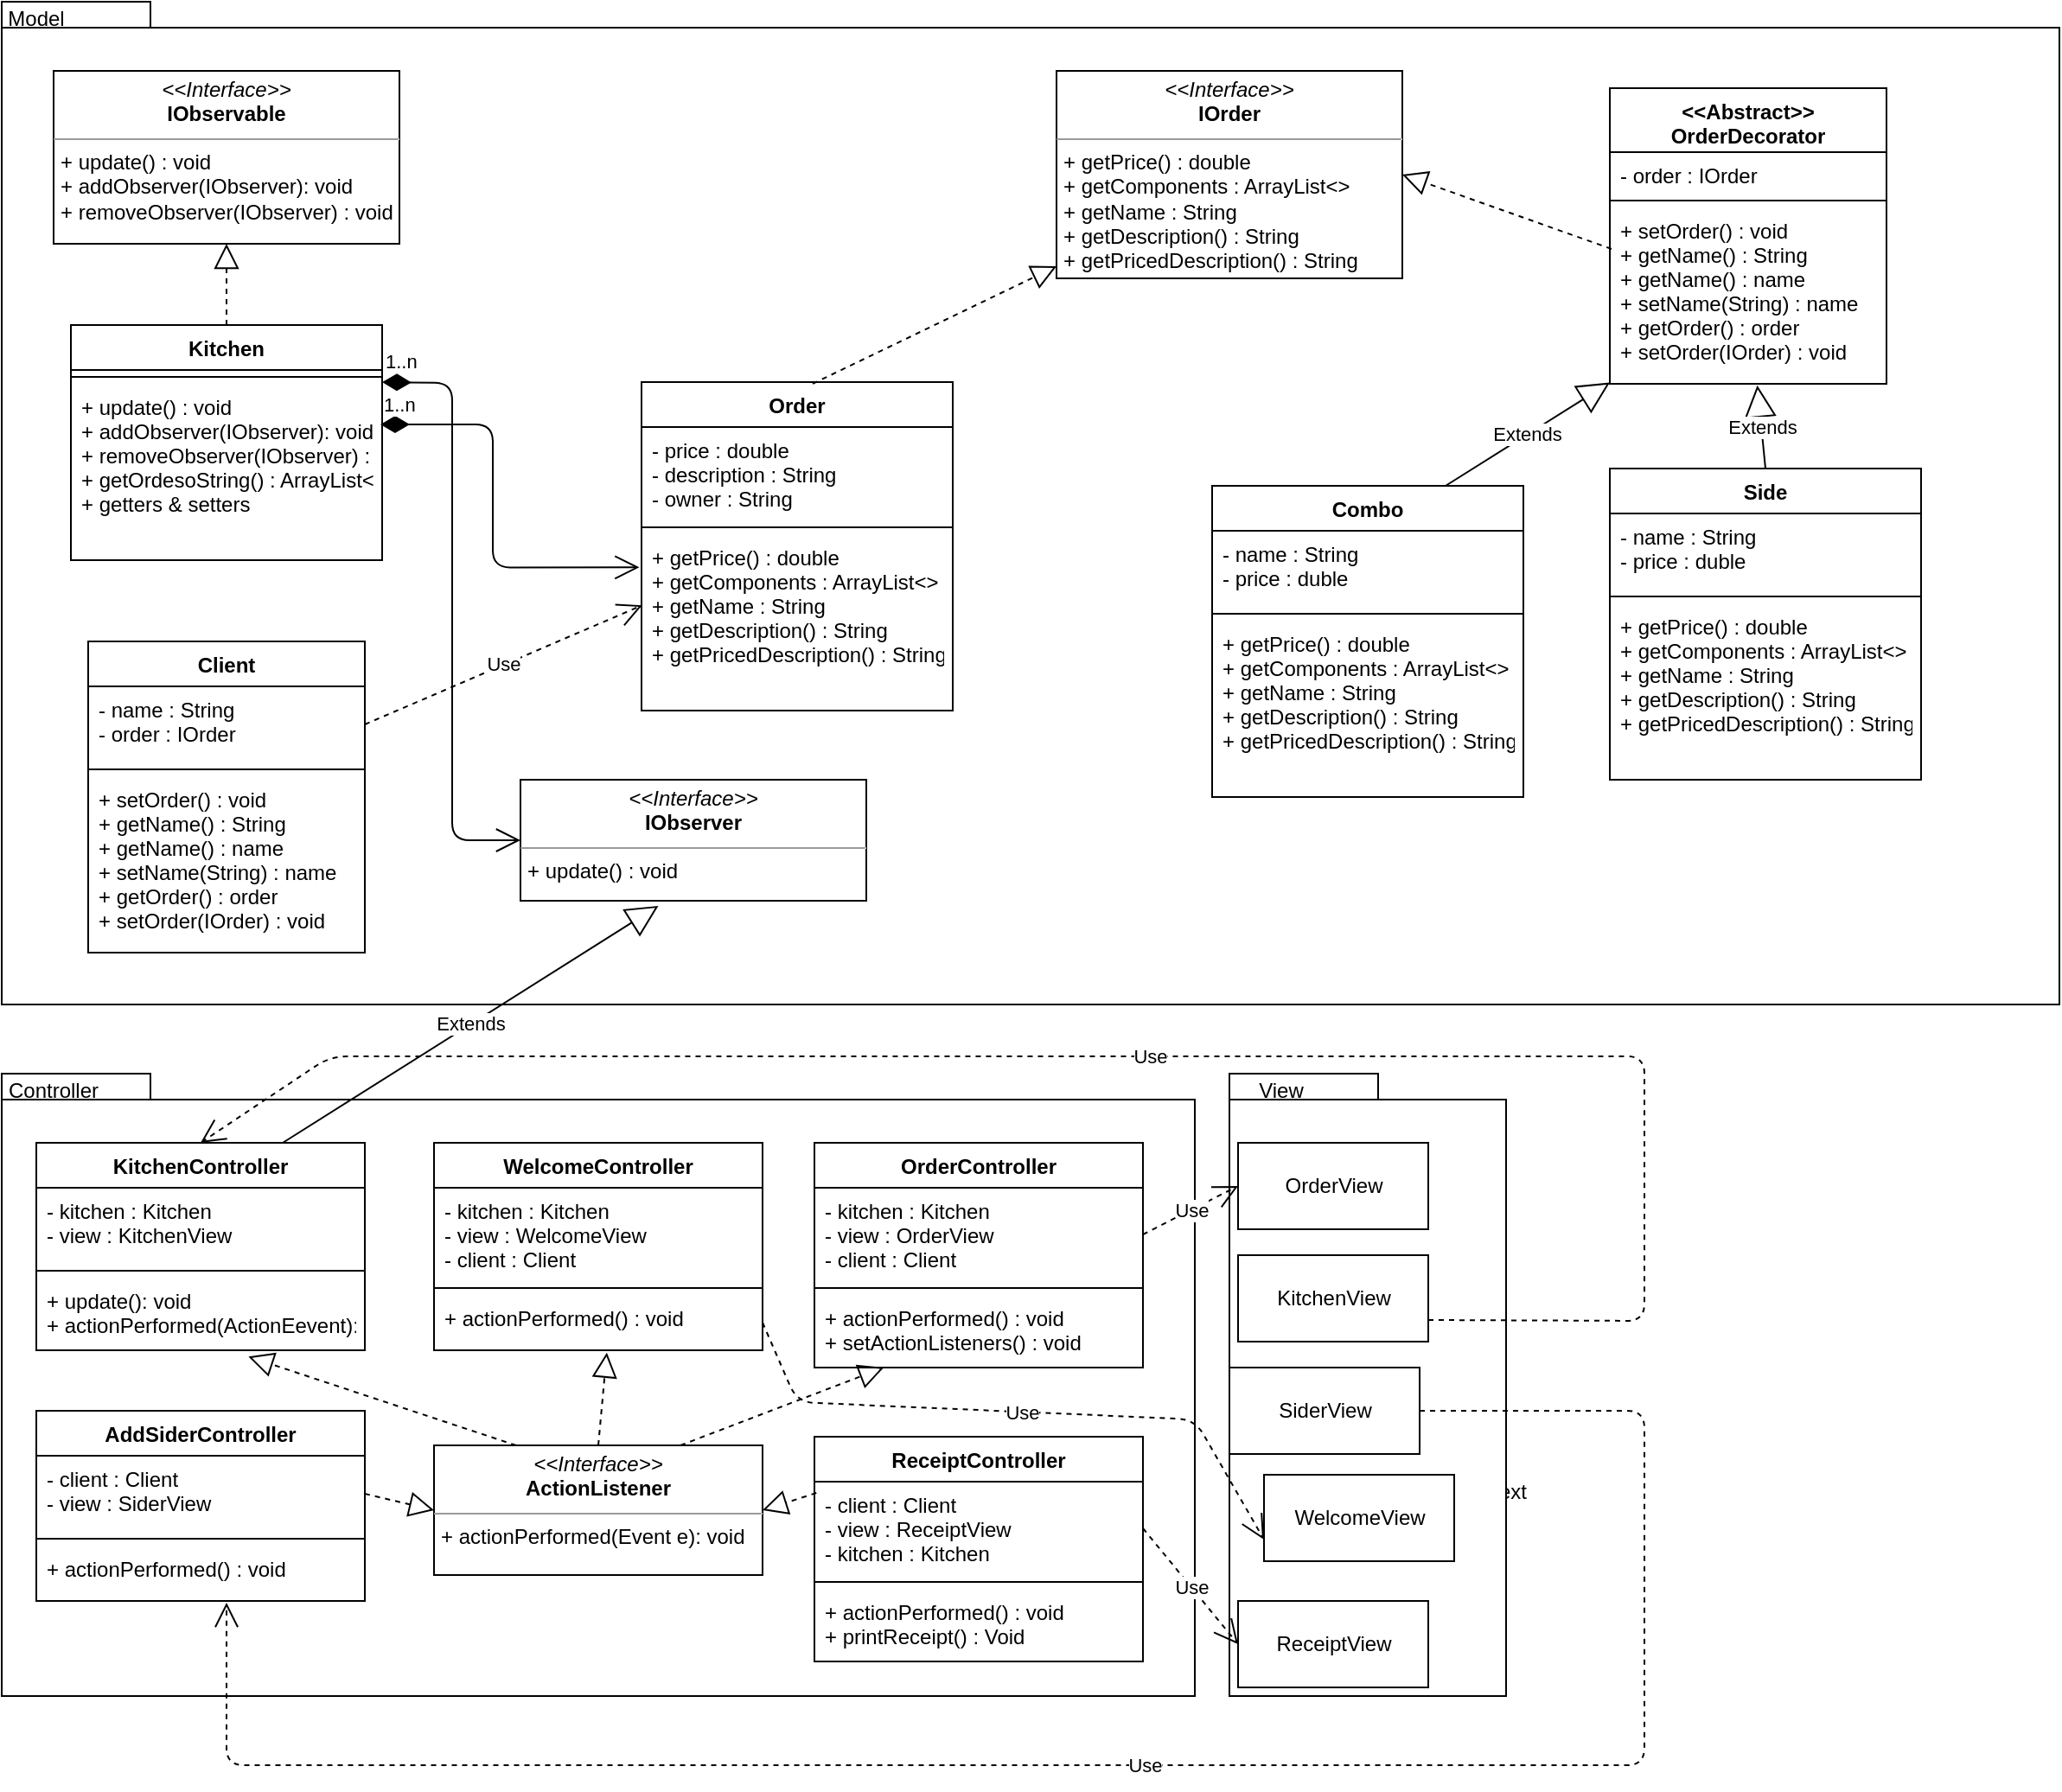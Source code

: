<mxfile version="12.2.2" type="device" pages="1"><diagram id="pPZ5nuUosN738iHhA6eb" name="Page-1"><mxGraphModel dx="1408" dy="808" grid="1" gridSize="10" guides="1" tooltips="1" connect="1" arrows="1" fold="1" page="1" pageScale="1" pageWidth="850" pageHeight="1100" math="0" shadow="0"><root><mxCell id="0"/><mxCell id="1" parent="0"/><mxCell id="IRbk_fRjx1gzce1rEmmq-1" value="" style="shape=folder;fontStyle=1;spacingTop=10;tabWidth=86;tabHeight=15;tabPosition=left;html=1;" vertex="1" parent="1"><mxGeometry x="20" y="30" width="1190" height="580" as="geometry"/></mxCell><mxCell id="IRbk_fRjx1gzce1rEmmq-2" value="Model" style="text;html=1;strokeColor=none;fillColor=none;align=center;verticalAlign=middle;whiteSpace=wrap;rounded=0;" vertex="1" parent="1"><mxGeometry x="20" y="30" width="40" height="20" as="geometry"/></mxCell><mxCell id="IRbk_fRjx1gzce1rEmmq-3" value="Client" style="swimlane;fontStyle=1;align=center;verticalAlign=top;childLayout=stackLayout;horizontal=1;startSize=26;horizontalStack=0;resizeParent=1;resizeParentMax=0;resizeLast=0;collapsible=1;marginBottom=0;" vertex="1" parent="1"><mxGeometry x="70" y="400" width="160" height="180" as="geometry"/></mxCell><mxCell id="IRbk_fRjx1gzce1rEmmq-4" value="- name : String&#10;- order : IOrder" style="text;strokeColor=none;fillColor=none;align=left;verticalAlign=top;spacingLeft=4;spacingRight=4;overflow=hidden;rotatable=0;points=[[0,0.5],[1,0.5]];portConstraint=eastwest;" vertex="1" parent="IRbk_fRjx1gzce1rEmmq-3"><mxGeometry y="26" width="160" height="44" as="geometry"/></mxCell><mxCell id="IRbk_fRjx1gzce1rEmmq-5" value="" style="line;strokeWidth=1;fillColor=none;align=left;verticalAlign=middle;spacingTop=-1;spacingLeft=3;spacingRight=3;rotatable=0;labelPosition=right;points=[];portConstraint=eastwest;" vertex="1" parent="IRbk_fRjx1gzce1rEmmq-3"><mxGeometry y="70" width="160" height="8" as="geometry"/></mxCell><mxCell id="IRbk_fRjx1gzce1rEmmq-6" value="+ setOrder() : void&#10;+ getName() : String&#10;+ getName() : name&#10;+ setName(String) : name&#10;+ getOrder() : order&#10;+ setOrder(IOrder) : void" style="text;strokeColor=none;fillColor=none;align=left;verticalAlign=top;spacingLeft=4;spacingRight=4;overflow=hidden;rotatable=0;points=[[0,0.5],[1,0.5]];portConstraint=eastwest;" vertex="1" parent="IRbk_fRjx1gzce1rEmmq-3"><mxGeometry y="78" width="160" height="102" as="geometry"/></mxCell><mxCell id="IRbk_fRjx1gzce1rEmmq-7" value="Combo" style="swimlane;fontStyle=1;align=center;verticalAlign=top;childLayout=stackLayout;horizontal=1;startSize=26;horizontalStack=0;resizeParent=1;resizeParentMax=0;resizeLast=0;collapsible=1;marginBottom=0;" vertex="1" parent="1"><mxGeometry x="720" y="310" width="180" height="180" as="geometry"/></mxCell><mxCell id="IRbk_fRjx1gzce1rEmmq-8" value="- name : String&#10;- price : duble" style="text;strokeColor=none;fillColor=none;align=left;verticalAlign=top;spacingLeft=4;spacingRight=4;overflow=hidden;rotatable=0;points=[[0,0.5],[1,0.5]];portConstraint=eastwest;" vertex="1" parent="IRbk_fRjx1gzce1rEmmq-7"><mxGeometry y="26" width="180" height="44" as="geometry"/></mxCell><mxCell id="IRbk_fRjx1gzce1rEmmq-9" value="" style="line;strokeWidth=1;fillColor=none;align=left;verticalAlign=middle;spacingTop=-1;spacingLeft=3;spacingRight=3;rotatable=0;labelPosition=right;points=[];portConstraint=eastwest;" vertex="1" parent="IRbk_fRjx1gzce1rEmmq-7"><mxGeometry y="70" width="180" height="8" as="geometry"/></mxCell><mxCell id="IRbk_fRjx1gzce1rEmmq-10" value="+ getPrice() : double&#10;+ getComponents : ArrayList&lt;&gt;&#10;+ getName : String&#10;+ getDescription() : String&#10;+ getPricedDescription() : String" style="text;strokeColor=none;fillColor=none;align=left;verticalAlign=top;spacingLeft=4;spacingRight=4;overflow=hidden;rotatable=0;points=[[0,0.5],[1,0.5]];portConstraint=eastwest;" vertex="1" parent="IRbk_fRjx1gzce1rEmmq-7"><mxGeometry y="78" width="180" height="102" as="geometry"/></mxCell><mxCell id="IRbk_fRjx1gzce1rEmmq-11" value="&lt;p style=&quot;margin: 0px ; margin-top: 4px ; text-align: center&quot;&gt;&lt;i&gt;&amp;lt;&amp;lt;Interface&amp;gt;&amp;gt;&lt;/i&gt;&lt;br&gt;&lt;b&gt;IObservable&lt;/b&gt;&lt;/p&gt;&lt;hr size=&quot;1&quot;&gt;&lt;p style=&quot;margin: 0px ; margin-left: 4px&quot;&gt;+ update() : void&lt;/p&gt;&lt;p style=&quot;margin: 0px ; margin-left: 4px&quot;&gt;+ addObserver(IObserver): void&lt;/p&gt;&lt;p style=&quot;margin: 0px ; margin-left: 4px&quot;&gt;+ removeObserver(IObserver) : void&lt;/p&gt;" style="verticalAlign=top;align=left;overflow=fill;fontSize=12;fontFamily=Helvetica;html=1;" vertex="1" parent="1"><mxGeometry x="50" y="70" width="200" height="100" as="geometry"/></mxCell><mxCell id="IRbk_fRjx1gzce1rEmmq-12" value="&lt;p style=&quot;margin: 0px ; margin-top: 4px ; text-align: center&quot;&gt;&lt;i&gt;&amp;lt;&amp;lt;Interface&amp;gt;&amp;gt;&lt;/i&gt;&lt;br&gt;&lt;b&gt;IObserver&lt;/b&gt;&lt;/p&gt;&lt;hr size=&quot;1&quot;&gt;&lt;p style=&quot;margin: 0px ; margin-left: 4px&quot;&gt;+ update() : void&lt;/p&gt;&lt;p style=&quot;margin: 0px ; margin-left: 4px&quot;&gt;&lt;br&gt;&lt;/p&gt;" style="verticalAlign=top;align=left;overflow=fill;fontSize=12;fontFamily=Helvetica;html=1;" vertex="1" parent="1"><mxGeometry x="320" y="480" width="200" height="70" as="geometry"/></mxCell><mxCell id="IRbk_fRjx1gzce1rEmmq-13" value="&lt;p style=&quot;margin: 0px ; margin-top: 4px ; text-align: center&quot;&gt;&lt;i&gt;&amp;lt;&amp;lt;Interface&amp;gt;&amp;gt;&lt;/i&gt;&lt;br&gt;&lt;b&gt;IOrder&lt;/b&gt;&lt;/p&gt;&lt;hr size=&quot;1&quot;&gt;&lt;p style=&quot;margin: 0px ; margin-left: 4px&quot;&gt;+ getPrice() : double&lt;br style=&quot;padding: 0px ; margin: 0px&quot;&gt;+ getComponents : ArrayList&amp;lt;&amp;gt;&lt;br style=&quot;padding: 0px ; margin: 0px&quot;&gt;+ getName : String&lt;br style=&quot;padding: 0px ; margin: 0px&quot;&gt;+ getDescription() : String&lt;br style=&quot;padding: 0px ; margin: 0px&quot;&gt;+ getPricedDescription() : String&lt;br&gt;&lt;/p&gt;" style="verticalAlign=top;align=left;overflow=fill;fontSize=12;fontFamily=Helvetica;html=1;" vertex="1" parent="1"><mxGeometry x="630" y="70" width="200" height="120" as="geometry"/></mxCell><mxCell id="IRbk_fRjx1gzce1rEmmq-14" value="Kitchen&#10;" style="swimlane;fontStyle=1;align=center;verticalAlign=top;childLayout=stackLayout;horizontal=1;startSize=26;horizontalStack=0;resizeParent=1;resizeParentMax=0;resizeLast=0;collapsible=1;marginBottom=0;" vertex="1" parent="1"><mxGeometry x="60" y="217" width="180" height="136" as="geometry"/></mxCell><mxCell id="IRbk_fRjx1gzce1rEmmq-16" value="" style="line;strokeWidth=1;fillColor=none;align=left;verticalAlign=middle;spacingTop=-1;spacingLeft=3;spacingRight=3;rotatable=0;labelPosition=right;points=[];portConstraint=eastwest;" vertex="1" parent="IRbk_fRjx1gzce1rEmmq-14"><mxGeometry y="26" width="180" height="8" as="geometry"/></mxCell><mxCell id="IRbk_fRjx1gzce1rEmmq-17" value="+ update() : void&#10;+ addObserver(IObserver): void&#10;+ removeObserver(IObserver) : void&#10;+ getOrdesoString() : ArrayList&lt;&gt;&#10;+ getters &amp; setters&#10;" style="text;strokeColor=none;fillColor=none;align=left;verticalAlign=top;spacingLeft=4;spacingRight=4;overflow=hidden;rotatable=0;points=[[0,0.5],[1,0.5]];portConstraint=eastwest;" vertex="1" parent="IRbk_fRjx1gzce1rEmmq-14"><mxGeometry y="34" width="180" height="102" as="geometry"/></mxCell><mxCell id="IRbk_fRjx1gzce1rEmmq-18" value="Order" style="swimlane;fontStyle=1;align=center;verticalAlign=top;childLayout=stackLayout;horizontal=1;startSize=26;horizontalStack=0;resizeParent=1;resizeParentMax=0;resizeLast=0;collapsible=1;marginBottom=0;" vertex="1" parent="1"><mxGeometry x="390" y="250" width="180" height="190" as="geometry"/></mxCell><mxCell id="IRbk_fRjx1gzce1rEmmq-19" value="- price : double&#10;- description : String&#10;- owner : String" style="text;strokeColor=none;fillColor=none;align=left;verticalAlign=top;spacingLeft=4;spacingRight=4;overflow=hidden;rotatable=0;points=[[0,0.5],[1,0.5]];portConstraint=eastwest;" vertex="1" parent="IRbk_fRjx1gzce1rEmmq-18"><mxGeometry y="26" width="180" height="54" as="geometry"/></mxCell><mxCell id="IRbk_fRjx1gzce1rEmmq-20" value="" style="line;strokeWidth=1;fillColor=none;align=left;verticalAlign=middle;spacingTop=-1;spacingLeft=3;spacingRight=3;rotatable=0;labelPosition=right;points=[];portConstraint=eastwest;" vertex="1" parent="IRbk_fRjx1gzce1rEmmq-18"><mxGeometry y="80" width="180" height="8" as="geometry"/></mxCell><mxCell id="IRbk_fRjx1gzce1rEmmq-21" value="+ getPrice() : double&#10;+ getComponents : ArrayList&lt;&gt;&#10;+ getName : String&#10;+ getDescription() : String&#10;+ getPricedDescription() : String" style="text;strokeColor=none;fillColor=none;align=left;verticalAlign=top;spacingLeft=4;spacingRight=4;overflow=hidden;rotatable=0;points=[[0,0.5],[1,0.5]];portConstraint=eastwest;" vertex="1" parent="IRbk_fRjx1gzce1rEmmq-18"><mxGeometry y="88" width="180" height="102" as="geometry"/></mxCell><mxCell id="IRbk_fRjx1gzce1rEmmq-22" value="&lt;&lt;Abstract&gt;&gt;&#10;OrderDecorator" style="swimlane;fontStyle=1;align=center;verticalAlign=top;childLayout=stackLayout;horizontal=1;startSize=37;horizontalStack=0;resizeParent=1;resizeParentMax=0;resizeLast=0;collapsible=1;marginBottom=0;" vertex="1" parent="1"><mxGeometry x="950" y="80" width="160" height="171" as="geometry"/></mxCell><mxCell id="IRbk_fRjx1gzce1rEmmq-23" value="- order : IOrder" style="text;strokeColor=none;fillColor=none;align=left;verticalAlign=top;spacingLeft=4;spacingRight=4;overflow=hidden;rotatable=0;points=[[0,0.5],[1,0.5]];portConstraint=eastwest;" vertex="1" parent="IRbk_fRjx1gzce1rEmmq-22"><mxGeometry y="37" width="160" height="24" as="geometry"/></mxCell><mxCell id="IRbk_fRjx1gzce1rEmmq-24" value="" style="line;strokeWidth=1;fillColor=none;align=left;verticalAlign=middle;spacingTop=-1;spacingLeft=3;spacingRight=3;rotatable=0;labelPosition=right;points=[];portConstraint=eastwest;" vertex="1" parent="IRbk_fRjx1gzce1rEmmq-22"><mxGeometry y="61" width="160" height="8" as="geometry"/></mxCell><mxCell id="IRbk_fRjx1gzce1rEmmq-25" value="+ setOrder() : void&#10;+ getName() : String&#10;+ getName() : name&#10;+ setName(String) : name&#10;+ getOrder() : order&#10;+ setOrder(IOrder) : void" style="text;strokeColor=none;fillColor=none;align=left;verticalAlign=top;spacingLeft=4;spacingRight=4;overflow=hidden;rotatable=0;points=[[0,0.5],[1,0.5]];portConstraint=eastwest;" vertex="1" parent="IRbk_fRjx1gzce1rEmmq-22"><mxGeometry y="69" width="160" height="102" as="geometry"/></mxCell><mxCell id="IRbk_fRjx1gzce1rEmmq-26" value="Side" style="swimlane;fontStyle=1;align=center;verticalAlign=top;childLayout=stackLayout;horizontal=1;startSize=26;horizontalStack=0;resizeParent=1;resizeParentMax=0;resizeLast=0;collapsible=1;marginBottom=0;" vertex="1" parent="1"><mxGeometry x="950" y="300" width="180" height="180" as="geometry"/></mxCell><mxCell id="IRbk_fRjx1gzce1rEmmq-27" value="- name : String&#10;- price : duble" style="text;strokeColor=none;fillColor=none;align=left;verticalAlign=top;spacingLeft=4;spacingRight=4;overflow=hidden;rotatable=0;points=[[0,0.5],[1,0.5]];portConstraint=eastwest;" vertex="1" parent="IRbk_fRjx1gzce1rEmmq-26"><mxGeometry y="26" width="180" height="44" as="geometry"/></mxCell><mxCell id="IRbk_fRjx1gzce1rEmmq-28" value="" style="line;strokeWidth=1;fillColor=none;align=left;verticalAlign=middle;spacingTop=-1;spacingLeft=3;spacingRight=3;rotatable=0;labelPosition=right;points=[];portConstraint=eastwest;" vertex="1" parent="IRbk_fRjx1gzce1rEmmq-26"><mxGeometry y="70" width="180" height="8" as="geometry"/></mxCell><mxCell id="IRbk_fRjx1gzce1rEmmq-29" value="+ getPrice() : double&#10;+ getComponents : ArrayList&lt;&gt;&#10;+ getName : String&#10;+ getDescription() : String&#10;+ getPricedDescription() : String" style="text;strokeColor=none;fillColor=none;align=left;verticalAlign=top;spacingLeft=4;spacingRight=4;overflow=hidden;rotatable=0;points=[[0,0.5],[1,0.5]];portConstraint=eastwest;" vertex="1" parent="IRbk_fRjx1gzce1rEmmq-26"><mxGeometry y="78" width="180" height="102" as="geometry"/></mxCell><mxCell id="IRbk_fRjx1gzce1rEmmq-30" value="" style="endArrow=block;dashed=1;endFill=0;endSize=12;html=1;entryX=0.5;entryY=1;entryDx=0;entryDy=0;" edge="1" parent="1" source="IRbk_fRjx1gzce1rEmmq-14" target="IRbk_fRjx1gzce1rEmmq-11"><mxGeometry width="160" relative="1" as="geometry"><mxPoint x="20" y="760" as="sourcePoint"/><mxPoint x="180" y="760" as="targetPoint"/></mxGeometry></mxCell><mxCell id="IRbk_fRjx1gzce1rEmmq-31" value="1..n" style="endArrow=open;html=1;endSize=12;startArrow=diamondThin;startSize=14;startFill=1;edgeStyle=orthogonalEdgeStyle;align=left;verticalAlign=bottom;entryX=0;entryY=0.5;entryDx=0;entryDy=0;" edge="1" parent="1" target="IRbk_fRjx1gzce1rEmmq-12"><mxGeometry x="-1" y="3" relative="1" as="geometry"><mxPoint x="240" y="250" as="sourcePoint"/><mxPoint x="400" y="250" as="targetPoint"/></mxGeometry></mxCell><mxCell id="IRbk_fRjx1gzce1rEmmq-32" value="1..n" style="endArrow=open;html=1;endSize=12;startArrow=diamondThin;startSize=14;startFill=1;edgeStyle=orthogonalEdgeStyle;align=left;verticalAlign=bottom;entryX=-0.007;entryY=0.188;entryDx=0;entryDy=0;entryPerimeter=0;" edge="1" parent="1" target="IRbk_fRjx1gzce1rEmmq-21"><mxGeometry x="-1" y="3" relative="1" as="geometry"><mxPoint x="239" y="274.5" as="sourcePoint"/><mxPoint x="359.471" y="129.971" as="targetPoint"/><Array as="points"><mxPoint x="304" y="275"/><mxPoint x="304" y="357"/></Array></mxGeometry></mxCell><mxCell id="IRbk_fRjx1gzce1rEmmq-34" value="Extends" style="endArrow=block;endSize=16;endFill=0;html=1;exitX=0.75;exitY=0;exitDx=0;exitDy=0;" edge="1" parent="1" source="IRbk_fRjx1gzce1rEmmq-7" target="IRbk_fRjx1gzce1rEmmq-25"><mxGeometry width="160" relative="1" as="geometry"><mxPoint x="535" y="260.0" as="sourcePoint"/><mxPoint x="690" y="200.0" as="targetPoint"/></mxGeometry></mxCell><mxCell id="IRbk_fRjx1gzce1rEmmq-35" value="Extends" style="endArrow=block;endSize=16;endFill=0;html=1;entryX=0.533;entryY=1.009;entryDx=0;entryDy=0;exitX=0.5;exitY=0;exitDx=0;exitDy=0;entryPerimeter=0;" edge="1" parent="1" source="IRbk_fRjx1gzce1rEmmq-26" target="IRbk_fRjx1gzce1rEmmq-25"><mxGeometry width="160" relative="1" as="geometry"><mxPoint x="740" y="265.0" as="sourcePoint"/><mxPoint x="740" y="200.0" as="targetPoint"/></mxGeometry></mxCell><mxCell id="IRbk_fRjx1gzce1rEmmq-36" value="Use" style="endArrow=open;endSize=12;dashed=1;html=1;entryX=0.002;entryY=0.403;entryDx=0;entryDy=0;entryPerimeter=0;exitX=1;exitY=0.5;exitDx=0;exitDy=0;" edge="1" parent="1" source="IRbk_fRjx1gzce1rEmmq-4" target="IRbk_fRjx1gzce1rEmmq-21"><mxGeometry width="160" relative="1" as="geometry"><mxPoint x="20" y="760" as="sourcePoint"/><mxPoint x="180" y="760" as="targetPoint"/></mxGeometry></mxCell><mxCell id="IRbk_fRjx1gzce1rEmmq-37" value="" style="shape=folder;fontStyle=1;spacingTop=10;tabWidth=86;tabHeight=15;tabPosition=left;html=1;" vertex="1" parent="1"><mxGeometry x="20" y="650" width="690" height="360" as="geometry"/></mxCell><mxCell id="IRbk_fRjx1gzce1rEmmq-38" value="Controller" style="text;html=1;strokeColor=none;fillColor=none;align=center;verticalAlign=middle;whiteSpace=wrap;rounded=0;" vertex="1" parent="1"><mxGeometry x="20" y="650" width="60" height="20" as="geometry"/></mxCell><mxCell id="IRbk_fRjx1gzce1rEmmq-39" value="KitchenController" style="swimlane;fontStyle=1;align=center;verticalAlign=top;childLayout=stackLayout;horizontal=1;startSize=26;horizontalStack=0;resizeParent=1;resizeParentMax=0;resizeLast=0;collapsible=1;marginBottom=0;" vertex="1" parent="1"><mxGeometry x="40" y="690" width="190" height="120" as="geometry"/></mxCell><mxCell id="IRbk_fRjx1gzce1rEmmq-40" value="- kitchen : Kitchen&#10;- view : KitchenView" style="text;strokeColor=none;fillColor=none;align=left;verticalAlign=top;spacingLeft=4;spacingRight=4;overflow=hidden;rotatable=0;points=[[0,0.5],[1,0.5]];portConstraint=eastwest;" vertex="1" parent="IRbk_fRjx1gzce1rEmmq-39"><mxGeometry y="26" width="190" height="44" as="geometry"/></mxCell><mxCell id="IRbk_fRjx1gzce1rEmmq-41" value="" style="line;strokeWidth=1;fillColor=none;align=left;verticalAlign=middle;spacingTop=-1;spacingLeft=3;spacingRight=3;rotatable=0;labelPosition=right;points=[];portConstraint=eastwest;" vertex="1" parent="IRbk_fRjx1gzce1rEmmq-39"><mxGeometry y="70" width="190" height="8" as="geometry"/></mxCell><mxCell id="IRbk_fRjx1gzce1rEmmq-42" value="+ update(): void&#10;+ actionPerformed(ActionEevent): void" style="text;strokeColor=none;fillColor=none;align=left;verticalAlign=top;spacingLeft=4;spacingRight=4;overflow=hidden;rotatable=0;points=[[0,0.5],[1,0.5]];portConstraint=eastwest;" vertex="1" parent="IRbk_fRjx1gzce1rEmmq-39"><mxGeometry y="78" width="190" height="42" as="geometry"/></mxCell><mxCell id="IRbk_fRjx1gzce1rEmmq-43" value="Extends" style="endArrow=block;endSize=16;endFill=0;html=1;entryX=0.399;entryY=1.042;entryDx=0;entryDy=0;exitX=0.75;exitY=0;exitDx=0;exitDy=0;entryPerimeter=0;" edge="1" parent="1" source="IRbk_fRjx1gzce1rEmmq-39" target="IRbk_fRjx1gzce1rEmmq-12"><mxGeometry width="160" relative="1" as="geometry"><mxPoint x="240" y="620" as="sourcePoint"/><mxPoint x="395" y="560" as="targetPoint"/></mxGeometry></mxCell><mxCell id="IRbk_fRjx1gzce1rEmmq-44" value="WelcomeController" style="swimlane;fontStyle=1;align=center;verticalAlign=top;childLayout=stackLayout;horizontal=1;startSize=26;horizontalStack=0;resizeParent=1;resizeParentMax=0;resizeLast=0;collapsible=1;marginBottom=0;" vertex="1" parent="1"><mxGeometry x="270" y="690" width="190" height="120" as="geometry"/></mxCell><mxCell id="IRbk_fRjx1gzce1rEmmq-45" value="- kitchen : Kitchen&#10;- view : WelcomeView&#10;- client : Client" style="text;strokeColor=none;fillColor=none;align=left;verticalAlign=top;spacingLeft=4;spacingRight=4;overflow=hidden;rotatable=0;points=[[0,0.5],[1,0.5]];portConstraint=eastwest;" vertex="1" parent="IRbk_fRjx1gzce1rEmmq-44"><mxGeometry y="26" width="190" height="54" as="geometry"/></mxCell><mxCell id="IRbk_fRjx1gzce1rEmmq-46" value="" style="line;strokeWidth=1;fillColor=none;align=left;verticalAlign=middle;spacingTop=-1;spacingLeft=3;spacingRight=3;rotatable=0;labelPosition=right;points=[];portConstraint=eastwest;" vertex="1" parent="IRbk_fRjx1gzce1rEmmq-44"><mxGeometry y="80" width="190" height="8" as="geometry"/></mxCell><mxCell id="IRbk_fRjx1gzce1rEmmq-47" value="+ actionPerformed() : void" style="text;strokeColor=none;fillColor=none;align=left;verticalAlign=top;spacingLeft=4;spacingRight=4;overflow=hidden;rotatable=0;points=[[0,0.5],[1,0.5]];portConstraint=eastwest;" vertex="1" parent="IRbk_fRjx1gzce1rEmmq-44"><mxGeometry y="88" width="190" height="32" as="geometry"/></mxCell><mxCell id="IRbk_fRjx1gzce1rEmmq-48" value="OrderController" style="swimlane;fontStyle=1;align=center;verticalAlign=top;childLayout=stackLayout;horizontal=1;startSize=26;horizontalStack=0;resizeParent=1;resizeParentMax=0;resizeLast=0;collapsible=1;marginBottom=0;" vertex="1" parent="1"><mxGeometry x="490" y="690" width="190" height="130" as="geometry"/></mxCell><mxCell id="IRbk_fRjx1gzce1rEmmq-49" value="- kitchen : Kitchen&#10;- view : OrderView&#10;- client : Client" style="text;strokeColor=none;fillColor=none;align=left;verticalAlign=top;spacingLeft=4;spacingRight=4;overflow=hidden;rotatable=0;points=[[0,0.5],[1,0.5]];portConstraint=eastwest;" vertex="1" parent="IRbk_fRjx1gzce1rEmmq-48"><mxGeometry y="26" width="190" height="54" as="geometry"/></mxCell><mxCell id="IRbk_fRjx1gzce1rEmmq-50" value="" style="line;strokeWidth=1;fillColor=none;align=left;verticalAlign=middle;spacingTop=-1;spacingLeft=3;spacingRight=3;rotatable=0;labelPosition=right;points=[];portConstraint=eastwest;" vertex="1" parent="IRbk_fRjx1gzce1rEmmq-48"><mxGeometry y="80" width="190" height="8" as="geometry"/></mxCell><mxCell id="IRbk_fRjx1gzce1rEmmq-51" value="+ actionPerformed() : void&#10;+ setActionListeners() : void&#10;" style="text;strokeColor=none;fillColor=none;align=left;verticalAlign=top;spacingLeft=4;spacingRight=4;overflow=hidden;rotatable=0;points=[[0,0.5],[1,0.5]];portConstraint=eastwest;" vertex="1" parent="IRbk_fRjx1gzce1rEmmq-48"><mxGeometry y="88" width="190" height="42" as="geometry"/></mxCell><mxCell id="IRbk_fRjx1gzce1rEmmq-52" value="AddSiderController" style="swimlane;fontStyle=1;align=center;verticalAlign=top;childLayout=stackLayout;horizontal=1;startSize=26;horizontalStack=0;resizeParent=1;resizeParentMax=0;resizeLast=0;collapsible=1;marginBottom=0;" vertex="1" parent="1"><mxGeometry x="40" y="845" width="190" height="110" as="geometry"/></mxCell><mxCell id="IRbk_fRjx1gzce1rEmmq-53" value="- client : Client&#10;- view : SiderView" style="text;strokeColor=none;fillColor=none;align=left;verticalAlign=top;spacingLeft=4;spacingRight=4;overflow=hidden;rotatable=0;points=[[0,0.5],[1,0.5]];portConstraint=eastwest;" vertex="1" parent="IRbk_fRjx1gzce1rEmmq-52"><mxGeometry y="26" width="190" height="44" as="geometry"/></mxCell><mxCell id="IRbk_fRjx1gzce1rEmmq-54" value="" style="line;strokeWidth=1;fillColor=none;align=left;verticalAlign=middle;spacingTop=-1;spacingLeft=3;spacingRight=3;rotatable=0;labelPosition=right;points=[];portConstraint=eastwest;" vertex="1" parent="IRbk_fRjx1gzce1rEmmq-52"><mxGeometry y="70" width="190" height="8" as="geometry"/></mxCell><mxCell id="IRbk_fRjx1gzce1rEmmq-55" value="+ actionPerformed() : void&#10;" style="text;strokeColor=none;fillColor=none;align=left;verticalAlign=top;spacingLeft=4;spacingRight=4;overflow=hidden;rotatable=0;points=[[0,0.5],[1,0.5]];portConstraint=eastwest;" vertex="1" parent="IRbk_fRjx1gzce1rEmmq-52"><mxGeometry y="78" width="190" height="32" as="geometry"/></mxCell><mxCell id="IRbk_fRjx1gzce1rEmmq-56" value="ReceiptController" style="swimlane;fontStyle=1;align=center;verticalAlign=top;childLayout=stackLayout;horizontal=1;startSize=26;horizontalStack=0;resizeParent=1;resizeParentMax=0;resizeLast=0;collapsible=1;marginBottom=0;" vertex="1" parent="1"><mxGeometry x="490" y="860" width="190" height="130" as="geometry"/></mxCell><mxCell id="IRbk_fRjx1gzce1rEmmq-57" value="- client : Client&#10;- view : ReceiptView&#10;- kitchen : Kitchen" style="text;strokeColor=none;fillColor=none;align=left;verticalAlign=top;spacingLeft=4;spacingRight=4;overflow=hidden;rotatable=0;points=[[0,0.5],[1,0.5]];portConstraint=eastwest;" vertex="1" parent="IRbk_fRjx1gzce1rEmmq-56"><mxGeometry y="26" width="190" height="54" as="geometry"/></mxCell><mxCell id="IRbk_fRjx1gzce1rEmmq-58" value="" style="line;strokeWidth=1;fillColor=none;align=left;verticalAlign=middle;spacingTop=-1;spacingLeft=3;spacingRight=3;rotatable=0;labelPosition=right;points=[];portConstraint=eastwest;" vertex="1" parent="IRbk_fRjx1gzce1rEmmq-56"><mxGeometry y="80" width="190" height="8" as="geometry"/></mxCell><mxCell id="IRbk_fRjx1gzce1rEmmq-59" value="+ actionPerformed() : void&#10;+ printReceipt() : Void&#10;" style="text;strokeColor=none;fillColor=none;align=left;verticalAlign=top;spacingLeft=4;spacingRight=4;overflow=hidden;rotatable=0;points=[[0,0.5],[1,0.5]];portConstraint=eastwest;" vertex="1" parent="IRbk_fRjx1gzce1rEmmq-56"><mxGeometry y="88" width="190" height="42" as="geometry"/></mxCell><mxCell id="IRbk_fRjx1gzce1rEmmq-60" value="&lt;p style=&quot;margin: 0px ; margin-top: 4px ; text-align: center&quot;&gt;&lt;i&gt;&amp;lt;&amp;lt;Interface&amp;gt;&amp;gt;&lt;/i&gt;&lt;br&gt;&lt;b&gt;ActionListener&lt;/b&gt;&lt;/p&gt;&lt;hr size=&quot;1&quot;&gt;&lt;p style=&quot;margin: 0px ; margin-left: 4px&quot;&gt;&lt;span&gt;+ actionPerformed(Event e): void&lt;/span&gt;&lt;br&gt;&lt;/p&gt;" style="verticalAlign=top;align=left;overflow=fill;fontSize=12;fontFamily=Helvetica;html=1;" vertex="1" parent="1"><mxGeometry x="270" y="865" width="190" height="75" as="geometry"/></mxCell><mxCell id="IRbk_fRjx1gzce1rEmmq-61" value="" style="endArrow=block;dashed=1;endFill=0;endSize=12;html=1;entryX=0;entryY=0.5;entryDx=0;entryDy=0;exitX=1;exitY=0.5;exitDx=0;exitDy=0;" edge="1" parent="1" source="IRbk_fRjx1gzce1rEmmq-53" target="IRbk_fRjx1gzce1rEmmq-60"><mxGeometry width="160" relative="1" as="geometry"><mxPoint x="150" y="990" as="sourcePoint"/><mxPoint x="310" y="990" as="targetPoint"/></mxGeometry></mxCell><mxCell id="IRbk_fRjx1gzce1rEmmq-62" value="" style="endArrow=block;dashed=1;endFill=0;endSize=12;html=1;entryX=1;entryY=0.5;entryDx=0;entryDy=0;exitX=0.006;exitY=0.121;exitDx=0;exitDy=0;exitPerimeter=0;" edge="1" parent="1" source="IRbk_fRjx1gzce1rEmmq-57" target="IRbk_fRjx1gzce1rEmmq-60"><mxGeometry width="160" relative="1" as="geometry"><mxPoint x="320" y="980" as="sourcePoint"/><mxPoint x="480" y="980" as="targetPoint"/></mxGeometry></mxCell><mxCell id="IRbk_fRjx1gzce1rEmmq-63" value="" style="endArrow=block;dashed=1;endFill=0;endSize=12;html=1;exitX=0.75;exitY=0;exitDx=0;exitDy=0;" edge="1" parent="1" source="IRbk_fRjx1gzce1rEmmq-60" target="IRbk_fRjx1gzce1rEmmq-51"><mxGeometry width="160" relative="1" as="geometry"><mxPoint x="501.14" y="902.534" as="sourcePoint"/><mxPoint x="460" y="902.5" as="targetPoint"/></mxGeometry></mxCell><mxCell id="IRbk_fRjx1gzce1rEmmq-64" value="" style="endArrow=block;dashed=1;endFill=0;endSize=12;html=1;exitX=0.5;exitY=0;exitDx=0;exitDy=0;entryX=0.526;entryY=1.042;entryDx=0;entryDy=0;entryPerimeter=0;" edge="1" parent="1" source="IRbk_fRjx1gzce1rEmmq-60" target="IRbk_fRjx1gzce1rEmmq-47"><mxGeometry width="160" relative="1" as="geometry"><mxPoint x="412.5" y="865" as="sourcePoint"/><mxPoint x="526.562" y="830" as="targetPoint"/></mxGeometry></mxCell><mxCell id="IRbk_fRjx1gzce1rEmmq-65" value="" style="endArrow=block;dashed=1;endFill=0;endSize=12;html=1;exitX=0.25;exitY=0;exitDx=0;exitDy=0;entryX=0.646;entryY=1.088;entryDx=0;entryDy=0;entryPerimeter=0;" edge="1" parent="1" source="IRbk_fRjx1gzce1rEmmq-60" target="IRbk_fRjx1gzce1rEmmq-42"><mxGeometry width="160" relative="1" as="geometry"><mxPoint x="377.54" y="864.85" as="sourcePoint"/><mxPoint x="379.94" y="821.344" as="targetPoint"/></mxGeometry></mxCell><mxCell id="IRbk_fRjx1gzce1rEmmq-66" value="Text" style="text;html=1;resizable=0;points=[];autosize=1;align=left;verticalAlign=top;spacingTop=-4;" vertex="1" parent="1"><mxGeometry x="878" y="882" width="40" height="20" as="geometry"/></mxCell><mxCell id="IRbk_fRjx1gzce1rEmmq-67" value="" style="shape=folder;fontStyle=1;spacingTop=10;tabWidth=86;tabHeight=15;tabPosition=left;html=1;" vertex="1" parent="1"><mxGeometry x="730" y="650" width="160" height="360" as="geometry"/></mxCell><mxCell id="IRbk_fRjx1gzce1rEmmq-68" value="KitchenView&lt;br&gt;" style="html=1;" vertex="1" parent="1"><mxGeometry x="735" y="755" width="110" height="50" as="geometry"/></mxCell><mxCell id="IRbk_fRjx1gzce1rEmmq-69" value="View" style="text;html=1;strokeColor=none;fillColor=none;align=center;verticalAlign=middle;whiteSpace=wrap;rounded=0;" vertex="1" parent="1"><mxGeometry x="730" y="650" width="60" height="20" as="geometry"/></mxCell><mxCell id="IRbk_fRjx1gzce1rEmmq-70" value="ReceiptView" style="html=1;" vertex="1" parent="1"><mxGeometry x="735" y="955" width="110" height="50" as="geometry"/></mxCell><mxCell id="IRbk_fRjx1gzce1rEmmq-72" value="SiderView" style="html=1;" vertex="1" parent="1"><mxGeometry x="730" y="820" width="110" height="50" as="geometry"/></mxCell><mxCell id="IRbk_fRjx1gzce1rEmmq-73" value="WelcomeView" style="html=1;" vertex="1" parent="1"><mxGeometry x="750" y="882" width="110" height="50" as="geometry"/></mxCell><mxCell id="IRbk_fRjx1gzce1rEmmq-74" value="OrderView" style="html=1;" vertex="1" parent="1"><mxGeometry x="735" y="690" width="110" height="50" as="geometry"/></mxCell><mxCell id="IRbk_fRjx1gzce1rEmmq-75" value="Use" style="endArrow=open;endSize=12;dashed=1;html=1;entryX=0;entryY=0.5;entryDx=0;entryDy=0;exitX=1;exitY=0.5;exitDx=0;exitDy=0;" edge="1" parent="1" source="IRbk_fRjx1gzce1rEmmq-49" target="IRbk_fRjx1gzce1rEmmq-74"><mxGeometry width="160" relative="1" as="geometry"><mxPoint x="540" y="670" as="sourcePoint"/><mxPoint x="700" y="670" as="targetPoint"/></mxGeometry></mxCell><mxCell id="IRbk_fRjx1gzce1rEmmq-76" value="Use" style="endArrow=open;endSize=12;dashed=1;html=1;entryX=0;entryY=0.5;entryDx=0;entryDy=0;exitX=1;exitY=0.5;exitDx=0;exitDy=0;" edge="1" parent="1" source="IRbk_fRjx1gzce1rEmmq-57" target="IRbk_fRjx1gzce1rEmmq-70"><mxGeometry width="160" relative="1" as="geometry"><mxPoint x="675" y="920" as="sourcePoint"/><mxPoint x="730" y="884.5" as="targetPoint"/></mxGeometry></mxCell><mxCell id="IRbk_fRjx1gzce1rEmmq-77" value="Use" style="endArrow=open;endSize=12;dashed=1;html=1;entryX=0;entryY=0.75;entryDx=0;entryDy=0;exitX=1;exitY=0.5;exitDx=0;exitDy=0;" edge="1" parent="1" source="IRbk_fRjx1gzce1rEmmq-47" target="IRbk_fRjx1gzce1rEmmq-73"><mxGeometry width="160" relative="1" as="geometry"><mxPoint x="690" y="923" as="sourcePoint"/><mxPoint x="745" y="990" as="targetPoint"/><Array as="points"><mxPoint x="480" y="840"/><mxPoint x="710" y="850"/></Array></mxGeometry></mxCell><mxCell id="IRbk_fRjx1gzce1rEmmq-78" value="Use" style="endArrow=open;endSize=12;dashed=1;html=1;entryX=0.579;entryY=1.031;entryDx=0;entryDy=0;entryPerimeter=0;exitX=1;exitY=0.5;exitDx=0;exitDy=0;" edge="1" parent="1" source="IRbk_fRjx1gzce1rEmmq-72" target="IRbk_fRjx1gzce1rEmmq-55"><mxGeometry width="160" relative="1" as="geometry"><mxPoint x="60" y="1040" as="sourcePoint"/><mxPoint x="220" y="1040" as="targetPoint"/><Array as="points"><mxPoint x="970" y="845"/><mxPoint x="970" y="1050"/><mxPoint x="710" y="1050"/><mxPoint x="150" y="1050"/></Array></mxGeometry></mxCell><mxCell id="IRbk_fRjx1gzce1rEmmq-79" value="Use" style="endArrow=open;endSize=12;dashed=1;html=1;entryX=0.5;entryY=0;entryDx=0;entryDy=0;exitX=1;exitY=0.75;exitDx=0;exitDy=0;" edge="1" parent="1" source="IRbk_fRjx1gzce1rEmmq-68" target="IRbk_fRjx1gzce1rEmmq-39"><mxGeometry width="160" relative="1" as="geometry"><mxPoint x="850" y="855" as="sourcePoint"/><mxPoint x="160.01" y="965.992" as="targetPoint"/><Array as="points"><mxPoint x="970" y="793"/><mxPoint x="970" y="640"/><mxPoint x="530" y="640"/><mxPoint x="210" y="640"/></Array></mxGeometry></mxCell><mxCell id="IRbk_fRjx1gzce1rEmmq-81" value="" style="endArrow=block;dashed=1;endFill=0;endSize=12;html=1;entryX=0;entryY=0.942;entryDx=0;entryDy=0;entryPerimeter=0;exitX=0.55;exitY=0.005;exitDx=0;exitDy=0;exitPerimeter=0;" edge="1" parent="1" source="IRbk_fRjx1gzce1rEmmq-18" target="IRbk_fRjx1gzce1rEmmq-13"><mxGeometry width="160" relative="1" as="geometry"><mxPoint x="160" y="227" as="sourcePoint"/><mxPoint x="160" y="180" as="targetPoint"/></mxGeometry></mxCell><mxCell id="IRbk_fRjx1gzce1rEmmq-82" value="" style="endArrow=block;dashed=1;endFill=0;endSize=12;html=1;entryX=1;entryY=0.5;entryDx=0;entryDy=0;exitX=0.006;exitY=0.235;exitDx=0;exitDy=0;exitPerimeter=0;" edge="1" parent="1" source="IRbk_fRjx1gzce1rEmmq-25" target="IRbk_fRjx1gzce1rEmmq-13"><mxGeometry width="160" relative="1" as="geometry"><mxPoint x="499" y="260.95" as="sourcePoint"/><mxPoint x="640" y="193.04" as="targetPoint"/></mxGeometry></mxCell></root></mxGraphModel></diagram></mxfile>